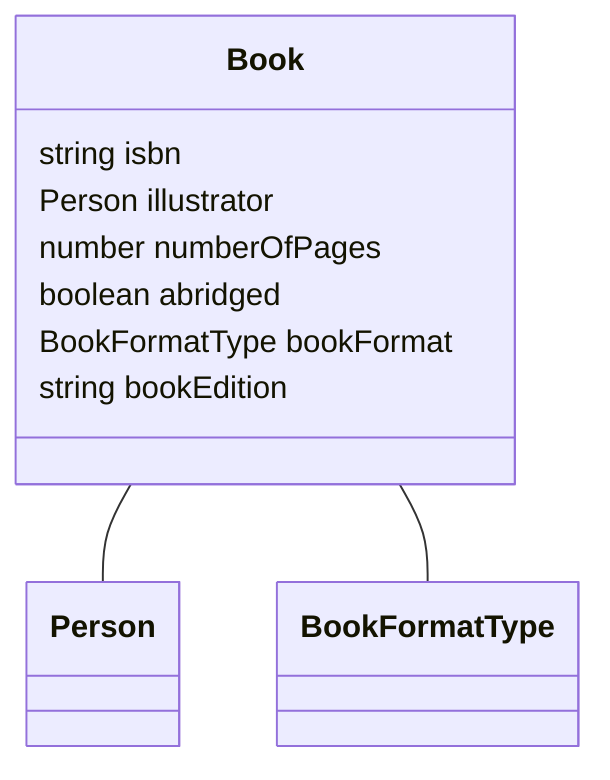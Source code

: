 classDiagram
  Book -- Person
  Book -- BookFormatType


class Book {

  string isbn
  Person illustrator
  number numberOfPages
  boolean abridged
  BookFormatType bookFormat
  string bookEdition

 }